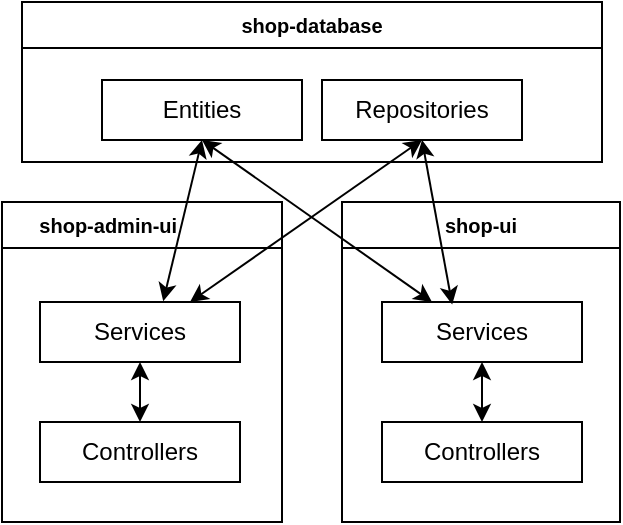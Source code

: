 <mxfile version="12.2.9" type="github" pages="1"><diagram id="oK5gKe102gi1uCw0efe2" name="Страница 1"><mxGraphModel dx="654" dy="371" grid="1" gridSize="10" guides="1" tooltips="1" connect="1" arrows="1" fold="1" page="1" pageScale="1" pageWidth="827" pageHeight="1169" math="0" shadow="0"><root><mxCell id="0"/><mxCell id="1" parent="0"/><mxCell id="mQR7F7VEJp6YXc7VqF9D-6" value="shop-database" style="swimlane;fontSize=10;" vertex="1" parent="1"><mxGeometry x="40" y="40" width="290" height="80" as="geometry"/></mxCell><mxCell id="mQR7F7VEJp6YXc7VqF9D-13" value="Repositories" style="rounded=0;whiteSpace=wrap;html=1;" vertex="1" parent="mQR7F7VEJp6YXc7VqF9D-6"><mxGeometry x="150" y="39" width="100" height="30" as="geometry"/></mxCell><mxCell id="mQR7F7VEJp6YXc7VqF9D-12" value="Entities" style="rounded=0;whiteSpace=wrap;html=1;" vertex="1" parent="mQR7F7VEJp6YXc7VqF9D-6"><mxGeometry x="40" y="39" width="100" height="30" as="geometry"/></mxCell><mxCell id="mQR7F7VEJp6YXc7VqF9D-7" value="      shop-admin-ui" style="swimlane;align=left;fontSize=10;strokeWidth=1;swimlaneLine=1;strokeColor=#000000;fillColor=#ffffff;" vertex="1" parent="1"><mxGeometry x="30" y="140" width="140" height="160" as="geometry"><mxRectangle x="30" y="140" width="120" height="23" as="alternateBounds"/></mxGeometry></mxCell><mxCell id="mQR7F7VEJp6YXc7VqF9D-17" value="Services" style="rounded=0;whiteSpace=wrap;html=1;" vertex="1" parent="mQR7F7VEJp6YXc7VqF9D-7"><mxGeometry x="19" y="50" width="100" height="30" as="geometry"/></mxCell><mxCell id="mQR7F7VEJp6YXc7VqF9D-18" value="Controllers" style="rounded=0;whiteSpace=wrap;html=1;" vertex="1" parent="mQR7F7VEJp6YXc7VqF9D-7"><mxGeometry x="19" y="110" width="100" height="30" as="geometry"/></mxCell><mxCell id="mQR7F7VEJp6YXc7VqF9D-19" value="" style="endArrow=classic;startArrow=classic;html=1;entryX=0.5;entryY=1;entryDx=0;entryDy=0;" edge="1" parent="mQR7F7VEJp6YXc7VqF9D-7" target="mQR7F7VEJp6YXc7VqF9D-17"><mxGeometry width="50" height="50" relative="1" as="geometry"><mxPoint x="69" y="110" as="sourcePoint"/><mxPoint x="119" y="60" as="targetPoint"/></mxGeometry></mxCell><mxCell id="mQR7F7VEJp6YXc7VqF9D-8" value="shop-ui" style="swimlane;align=center;fontSize=10;" vertex="1" parent="1"><mxGeometry x="200" y="140" width="139" height="160" as="geometry"><mxRectangle x="200" y="140" width="70" height="23" as="alternateBounds"/></mxGeometry></mxCell><mxCell id="mQR7F7VEJp6YXc7VqF9D-14" value="Services" style="rounded=0;whiteSpace=wrap;html=1;" vertex="1" parent="mQR7F7VEJp6YXc7VqF9D-8"><mxGeometry x="20" y="50" width="100" height="30" as="geometry"/></mxCell><mxCell id="mQR7F7VEJp6YXc7VqF9D-15" value="Controllers" style="rounded=0;whiteSpace=wrap;html=1;" vertex="1" parent="mQR7F7VEJp6YXc7VqF9D-8"><mxGeometry x="20" y="110" width="100" height="30" as="geometry"/></mxCell><mxCell id="mQR7F7VEJp6YXc7VqF9D-16" value="" style="endArrow=classic;startArrow=classic;html=1;entryX=0.5;entryY=1;entryDx=0;entryDy=0;" edge="1" parent="mQR7F7VEJp6YXc7VqF9D-8" target="mQR7F7VEJp6YXc7VqF9D-14"><mxGeometry width="50" height="50" relative="1" as="geometry"><mxPoint x="70" y="110" as="sourcePoint"/><mxPoint x="120" y="60" as="targetPoint"/></mxGeometry></mxCell><mxCell id="mQR7F7VEJp6YXc7VqF9D-20" value="" style="endArrow=classic;html=1;exitX=0.5;exitY=1;exitDx=0;exitDy=0;entryX=0.75;entryY=0;entryDx=0;entryDy=0;startArrow=classic;startFill=1;" edge="1" parent="1" source="mQR7F7VEJp6YXc7VqF9D-13" target="mQR7F7VEJp6YXc7VqF9D-17"><mxGeometry width="50" height="50" relative="1" as="geometry"><mxPoint x="40" y="370" as="sourcePoint"/><mxPoint x="90" y="320" as="targetPoint"/></mxGeometry></mxCell><mxCell id="mQR7F7VEJp6YXc7VqF9D-21" value="" style="endArrow=classic;html=1;entryX=0.25;entryY=0;entryDx=0;entryDy=0;exitX=0.5;exitY=1;exitDx=0;exitDy=0;startArrow=classic;startFill=1;" edge="1" parent="1" source="mQR7F7VEJp6YXc7VqF9D-12" target="mQR7F7VEJp6YXc7VqF9D-14"><mxGeometry width="50" height="50" relative="1" as="geometry"><mxPoint x="110" y="110" as="sourcePoint"/><mxPoint x="144" y="200" as="targetPoint"/></mxGeometry></mxCell><mxCell id="mQR7F7VEJp6YXc7VqF9D-22" value="" style="endArrow=classic;html=1;exitX=0.5;exitY=1;exitDx=0;exitDy=0;entryX=0.351;entryY=0.043;entryDx=0;entryDy=0;startArrow=classic;startFill=1;entryPerimeter=0;" edge="1" parent="1" source="mQR7F7VEJp6YXc7VqF9D-13" target="mQR7F7VEJp6YXc7VqF9D-14"><mxGeometry width="50" height="50" relative="1" as="geometry"><mxPoint x="40" y="370" as="sourcePoint"/><mxPoint x="90" y="320" as="targetPoint"/></mxGeometry></mxCell><mxCell id="mQR7F7VEJp6YXc7VqF9D-23" value="" style="endArrow=classic;html=1;exitX=0.5;exitY=1;exitDx=0;exitDy=0;entryX=0.616;entryY=-0.014;entryDx=0;entryDy=0;startArrow=classic;startFill=1;entryPerimeter=0;" edge="1" parent="1" source="mQR7F7VEJp6YXc7VqF9D-12" target="mQR7F7VEJp6YXc7VqF9D-17"><mxGeometry width="50" height="50" relative="1" as="geometry"><mxPoint x="40" y="370" as="sourcePoint"/><mxPoint x="90" y="320" as="targetPoint"/></mxGeometry></mxCell></root></mxGraphModel></diagram></mxfile>